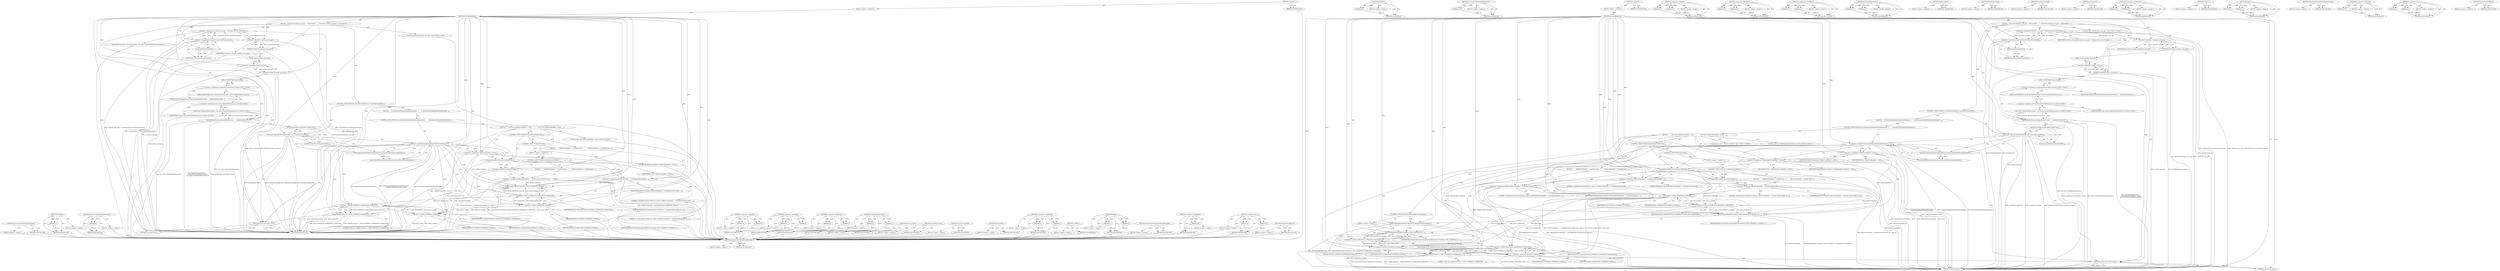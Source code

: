 digraph "IsArchitectureX86_64" {
vulnerable_175 [label=<(METHOD,IsAcceleratedVideoDecodeEnabled)>];
vulnerable_176 [label=<(BLOCK,&lt;empty&gt;,&lt;empty&gt;)>];
vulnerable_177 [label=<(METHOD_RETURN,ANY)>];
vulnerable_136 [label=<(METHOD,DCHECK)>];
vulnerable_137 [label=<(PARAM,p1)>];
vulnerable_138 [label=<(BLOCK,&lt;empty&gt;,&lt;empty&gt;)>];
vulnerable_139 [label=<(METHOD_RETURN,ANY)>];
vulnerable_157 [label=<(METHOD,std.vector&lt;BrokerFilePermission&gt;)>];
vulnerable_158 [label=<(PARAM,p1)>];
vulnerable_159 [label=<(BLOCK,&lt;empty&gt;,&lt;empty&gt;)>];
vulnerable_160 [label=<(METHOD_RETURN,ANY)>];
vulnerable_6 [label=<(METHOD,&lt;global&gt;)<SUB>1</SUB>>];
vulnerable_7 [label=<(BLOCK,&lt;empty&gt;,&lt;empty&gt;)<SUB>1</SUB>>];
vulnerable_8 [label=<(METHOD,PreSandboxHook)<SUB>1</SUB>>];
vulnerable_9 [label=<(BLOCK,{
  const bool chromeos_arm_gpu = IsChromeOS() ...,{
  const bool chromeos_arm_gpu = IsChromeOS() ...)<SUB>1</SUB>>];
vulnerable_10 [label="<(LOCAL,const bool chromeos_arm_gpu: bool)<SUB>2</SUB>>"];
vulnerable_11 [label=<(&lt;operator&gt;.assignment,chromeos_arm_gpu = IsChromeOS() &amp;&amp; IsArchitectu...)<SUB>2</SUB>>];
vulnerable_12 [label=<(IDENTIFIER,chromeos_arm_gpu,chromeos_arm_gpu = IsChromeOS() &amp;&amp; IsArchitectu...)<SUB>2</SUB>>];
vulnerable_13 [label=<(&lt;operator&gt;.logicalAnd,IsChromeOS() &amp;&amp; IsArchitectureArm())<SUB>2</SUB>>];
vulnerable_14 [label=<(IsChromeOS,IsChromeOS())<SUB>2</SUB>>];
vulnerable_15 [label=<(IsArchitectureArm,IsArchitectureArm())<SUB>2</SUB>>];
vulnerable_16 [label=<(DCHECK,DCHECK(!chromeos_arm_gpu))<SUB>3</SUB>>];
vulnerable_17 [label=<(&lt;operator&gt;.logicalNot,!chromeos_arm_gpu)<SUB>3</SUB>>];
vulnerable_18 [label=<(IDENTIFIER,chromeos_arm_gpu,!chromeos_arm_gpu)<SUB>3</SUB>>];
vulnerable_19 [label=<(DCHECK,DCHECK(!broker_process()))<SUB>5</SUB>>];
vulnerable_20 [label=<(&lt;operator&gt;.logicalNot,!broker_process())<SUB>5</SUB>>];
vulnerable_21 [label=<(broker_process,broker_process())<SUB>5</SUB>>];
vulnerable_22 [label=<(InitGpuBrokerProcess,InitGpuBrokerProcess(
      GpuBrokerProcessPol...)<SUB>6</SUB>>];
vulnerable_23 [label="<(&lt;operator&gt;.fieldAccess,GpuBrokerProcessPolicy::Create)<SUB>7</SUB>>"];
vulnerable_24 [label=<(IDENTIFIER,GpuBrokerProcessPolicy,InitGpuBrokerProcess(
      GpuBrokerProcessPol...)<SUB>7</SUB>>];
vulnerable_25 [label=<(FIELD_IDENTIFIER,Create,Create)<SUB>7</SUB>>];
vulnerable_26 [label="<(std.vector&lt;BrokerFilePermission&gt;,std::vector&lt;BrokerFilePermission&gt;())<SUB>8</SUB>>"];
vulnerable_27 [label="<(&lt;operator&gt;.fieldAccess,std::vector&lt;BrokerFilePermission&gt;)<SUB>8</SUB>>"];
vulnerable_28 [label="<(IDENTIFIER,std,std::vector&lt;BrokerFilePermission&gt;())<SUB>8</SUB>>"];
vulnerable_29 [label=<(FIELD_IDENTIFIER,vector&lt;BrokerFilePermission&gt;,vector&lt;BrokerFilePermission&gt;)<SUB>8</SUB>>];
vulnerable_30 [label=<(CONTROL_STRUCTURE,IF,if (IsArchitectureX86_64() || IsArchitectureI386()))<SUB>10</SUB>>];
vulnerable_31 [label=<(&lt;operator&gt;.logicalOr,IsArchitectureX86_64() || IsArchitectureI386())<SUB>10</SUB>>];
vulnerable_32 [label=<(IsArchitectureX86_64,IsArchitectureX86_64())<SUB>10</SUB>>];
vulnerable_33 [label=<(IsArchitectureI386,IsArchitectureI386())<SUB>10</SUB>>];
vulnerable_34 [label=<(BLOCK,{
     if (IsAcceleratedVaapiVideoEncodeEnabled...,{
     if (IsAcceleratedVaapiVideoEncodeEnabled...)<SUB>10</SUB>>];
vulnerable_35 [label=<(CONTROL_STRUCTURE,IF,if (IsAcceleratedVaapiVideoEncodeEnabled() ||
         IsAcceleratedVideoDecodeEnabled()))<SUB>11</SUB>>];
vulnerable_36 [label=<(&lt;operator&gt;.logicalOr,IsAcceleratedVaapiVideoEncodeEnabled() ||
     ...)<SUB>11</SUB>>];
vulnerable_37 [label=<(IsAcceleratedVaapiVideoEncodeEnabled,IsAcceleratedVaapiVideoEncodeEnabled())<SUB>11</SUB>>];
vulnerable_38 [label=<(IsAcceleratedVideoDecodeEnabled,IsAcceleratedVideoDecodeEnabled())<SUB>12</SUB>>];
vulnerable_39 [label=<(BLOCK,{
       const char* I965DrvVideoPath = NULL;
 ...,{
       const char* I965DrvVideoPath = NULL;
 ...)<SUB>12</SUB>>];
vulnerable_40 [label="<(LOCAL,const char* I965DrvVideoPath: char*)<SUB>13</SUB>>"];
vulnerable_41 [label=<(&lt;operator&gt;.assignment,* I965DrvVideoPath = NULL)<SUB>13</SUB>>];
vulnerable_42 [label=<(IDENTIFIER,I965DrvVideoPath,* I965DrvVideoPath = NULL)<SUB>13</SUB>>];
vulnerable_43 [label=<(IDENTIFIER,NULL,* I965DrvVideoPath = NULL)<SUB>13</SUB>>];
vulnerable_44 [label="<(LOCAL,const char* I965HybridDrvVideoPath: char*)<SUB>14</SUB>>"];
vulnerable_45 [label=<(&lt;operator&gt;.assignment,* I965HybridDrvVideoPath = NULL)<SUB>14</SUB>>];
vulnerable_46 [label=<(IDENTIFIER,I965HybridDrvVideoPath,* I965HybridDrvVideoPath = NULL)<SUB>14</SUB>>];
vulnerable_47 [label=<(IDENTIFIER,NULL,* I965HybridDrvVideoPath = NULL)<SUB>14</SUB>>];
vulnerable_48 [label=<(CONTROL_STRUCTURE,IF,if (IsArchitectureX86_64()))<SUB>16</SUB>>];
vulnerable_49 [label=<(IsArchitectureX86_64,IsArchitectureX86_64())<SUB>16</SUB>>];
vulnerable_50 [label=<(BLOCK,{
         I965DrvVideoPath = &quot;/usr/lib64/va/dr...,{
         I965DrvVideoPath = &quot;/usr/lib64/va/dr...)<SUB>16</SUB>>];
vulnerable_51 [label=<(&lt;operator&gt;.assignment,I965DrvVideoPath = &quot;/usr/lib64/va/drivers/i965_...)<SUB>17</SUB>>];
vulnerable_52 [label=<(IDENTIFIER,I965DrvVideoPath,I965DrvVideoPath = &quot;/usr/lib64/va/drivers/i965_...)<SUB>17</SUB>>];
vulnerable_53 [label=<(LITERAL,&quot;/usr/lib64/va/drivers/i965_drv_video.so&quot;,I965DrvVideoPath = &quot;/usr/lib64/va/drivers/i965_...)<SUB>17</SUB>>];
vulnerable_54 [label=<(&lt;operator&gt;.assignment,I965HybridDrvVideoPath = &quot;/usr/lib64/va/drivers...)<SUB>18</SUB>>];
vulnerable_55 [label=<(IDENTIFIER,I965HybridDrvVideoPath,I965HybridDrvVideoPath = &quot;/usr/lib64/va/drivers...)<SUB>18</SUB>>];
vulnerable_56 [label=<(LITERAL,&quot;/usr/lib64/va/drivers/hybrid_drv_video.so&quot;,I965HybridDrvVideoPath = &quot;/usr/lib64/va/drivers...)<SUB>18</SUB>>];
vulnerable_57 [label=<(CONTROL_STRUCTURE,ELSE,else)<SUB>19</SUB>>];
vulnerable_58 [label=<(BLOCK,&lt;empty&gt;,&lt;empty&gt;)<SUB>19</SUB>>];
vulnerable_59 [label=<(CONTROL_STRUCTURE,IF,if (IsArchitectureI386()))<SUB>19</SUB>>];
vulnerable_60 [label=<(IsArchitectureI386,IsArchitectureI386())<SUB>19</SUB>>];
vulnerable_61 [label=<(BLOCK,{
         I965DrvVideoPath = &quot;/usr/lib/va/driv...,{
         I965DrvVideoPath = &quot;/usr/lib/va/driv...)<SUB>19</SUB>>];
vulnerable_62 [label=<(&lt;operator&gt;.assignment,I965DrvVideoPath = &quot;/usr/lib/va/drivers/i965_dr...)<SUB>20</SUB>>];
vulnerable_63 [label=<(IDENTIFIER,I965DrvVideoPath,I965DrvVideoPath = &quot;/usr/lib/va/drivers/i965_dr...)<SUB>20</SUB>>];
vulnerable_64 [label=<(LITERAL,&quot;/usr/lib/va/drivers/i965_drv_video.so&quot;,I965DrvVideoPath = &quot;/usr/lib/va/drivers/i965_dr...)<SUB>20</SUB>>];
vulnerable_65 [label=<(dlopen,dlopen(I965DrvVideoPath, RTLD_NOW|RTLD_GLOBAL|R...)<SUB>23</SUB>>];
vulnerable_66 [label=<(IDENTIFIER,I965DrvVideoPath,dlopen(I965DrvVideoPath, RTLD_NOW|RTLD_GLOBAL|R...)<SUB>23</SUB>>];
vulnerable_67 [label=<(&lt;operator&gt;.or,RTLD_NOW|RTLD_GLOBAL|RTLD_NODELETE)<SUB>23</SUB>>];
vulnerable_68 [label=<(&lt;operator&gt;.or,RTLD_NOW|RTLD_GLOBAL)<SUB>23</SUB>>];
vulnerable_69 [label=<(IDENTIFIER,RTLD_NOW,RTLD_NOW|RTLD_GLOBAL)<SUB>23</SUB>>];
vulnerable_70 [label=<(IDENTIFIER,RTLD_GLOBAL,RTLD_NOW|RTLD_GLOBAL)<SUB>23</SUB>>];
vulnerable_71 [label=<(IDENTIFIER,RTLD_NODELETE,RTLD_NOW|RTLD_GLOBAL|RTLD_NODELETE)<SUB>23</SUB>>];
vulnerable_72 [label=<(CONTROL_STRUCTURE,IF,if (I965HybridDrvVideoPath))<SUB>24</SUB>>];
vulnerable_73 [label=<(IDENTIFIER,I965HybridDrvVideoPath,if (I965HybridDrvVideoPath))<SUB>24</SUB>>];
vulnerable_74 [label=<(BLOCK,&lt;empty&gt;,&lt;empty&gt;)<SUB>25</SUB>>];
vulnerable_75 [label=<(dlopen,dlopen(I965HybridDrvVideoPath, RTLD_NOW|RTLD_GL...)<SUB>25</SUB>>];
vulnerable_76 [label=<(IDENTIFIER,I965HybridDrvVideoPath,dlopen(I965HybridDrvVideoPath, RTLD_NOW|RTLD_GL...)<SUB>25</SUB>>];
vulnerable_77 [label=<(&lt;operator&gt;.or,RTLD_NOW|RTLD_GLOBAL|RTLD_NODELETE)<SUB>25</SUB>>];
vulnerable_78 [label=<(&lt;operator&gt;.or,RTLD_NOW|RTLD_GLOBAL)<SUB>25</SUB>>];
vulnerable_79 [label=<(IDENTIFIER,RTLD_NOW,RTLD_NOW|RTLD_GLOBAL)<SUB>25</SUB>>];
vulnerable_80 [label=<(IDENTIFIER,RTLD_GLOBAL,RTLD_NOW|RTLD_GLOBAL)<SUB>25</SUB>>];
vulnerable_81 [label=<(IDENTIFIER,RTLD_NODELETE,RTLD_NOW|RTLD_GLOBAL|RTLD_NODELETE)<SUB>25</SUB>>];
vulnerable_82 [label=<(dlopen,dlopen(&quot;libva.so.1&quot;, RTLD_NOW|RTLD_GLOBAL|RTLD_...)<SUB>26</SUB>>];
vulnerable_83 [label=<(LITERAL,&quot;libva.so.1&quot;,dlopen(&quot;libva.so.1&quot;, RTLD_NOW|RTLD_GLOBAL|RTLD_...)<SUB>26</SUB>>];
vulnerable_84 [label=<(&lt;operator&gt;.or,RTLD_NOW|RTLD_GLOBAL|RTLD_NODELETE)<SUB>26</SUB>>];
vulnerable_85 [label=<(&lt;operator&gt;.or,RTLD_NOW|RTLD_GLOBAL)<SUB>26</SUB>>];
vulnerable_86 [label=<(IDENTIFIER,RTLD_NOW,RTLD_NOW|RTLD_GLOBAL)<SUB>26</SUB>>];
vulnerable_87 [label=<(IDENTIFIER,RTLD_GLOBAL,RTLD_NOW|RTLD_GLOBAL)<SUB>26</SUB>>];
vulnerable_88 [label=<(IDENTIFIER,RTLD_NODELETE,RTLD_NOW|RTLD_GLOBAL|RTLD_NODELETE)<SUB>26</SUB>>];
vulnerable_89 [label=<(RETURN,return true;,return true;)<SUB>35</SUB>>];
vulnerable_90 [label=<(LITERAL,true,return true;)<SUB>35</SUB>>];
vulnerable_91 [label=<(METHOD_RETURN,bool)<SUB>1</SUB>>];
vulnerable_93 [label=<(METHOD_RETURN,ANY)<SUB>1</SUB>>];
vulnerable_161 [label=<(METHOD,&lt;operator&gt;.logicalOr)>];
vulnerable_162 [label=<(PARAM,p1)>];
vulnerable_163 [label=<(PARAM,p2)>];
vulnerable_164 [label=<(BLOCK,&lt;empty&gt;,&lt;empty&gt;)>];
vulnerable_165 [label=<(METHOD_RETURN,ANY)>];
vulnerable_125 [label=<(METHOD,&lt;operator&gt;.logicalAnd)>];
vulnerable_126 [label=<(PARAM,p1)>];
vulnerable_127 [label=<(PARAM,p2)>];
vulnerable_128 [label=<(BLOCK,&lt;empty&gt;,&lt;empty&gt;)>];
vulnerable_129 [label=<(METHOD_RETURN,ANY)>];
vulnerable_152 [label=<(METHOD,&lt;operator&gt;.fieldAccess)>];
vulnerable_153 [label=<(PARAM,p1)>];
vulnerable_154 [label=<(PARAM,p2)>];
vulnerable_155 [label=<(BLOCK,&lt;empty&gt;,&lt;empty&gt;)>];
vulnerable_156 [label=<(METHOD_RETURN,ANY)>];
vulnerable_147 [label=<(METHOD,InitGpuBrokerProcess)>];
vulnerable_148 [label=<(PARAM,p1)>];
vulnerable_149 [label=<(PARAM,p2)>];
vulnerable_150 [label=<(BLOCK,&lt;empty&gt;,&lt;empty&gt;)>];
vulnerable_151 [label=<(METHOD_RETURN,ANY)>];
vulnerable_144 [label=<(METHOD,broker_process)>];
vulnerable_145 [label=<(BLOCK,&lt;empty&gt;,&lt;empty&gt;)>];
vulnerable_146 [label=<(METHOD_RETURN,ANY)>];
vulnerable_133 [label=<(METHOD,IsArchitectureArm)>];
vulnerable_134 [label=<(BLOCK,&lt;empty&gt;,&lt;empty&gt;)>];
vulnerable_135 [label=<(METHOD_RETURN,ANY)>];
vulnerable_169 [label=<(METHOD,IsArchitectureI386)>];
vulnerable_170 [label=<(BLOCK,&lt;empty&gt;,&lt;empty&gt;)>];
vulnerable_171 [label=<(METHOD_RETURN,ANY)>];
vulnerable_130 [label=<(METHOD,IsChromeOS)>];
vulnerable_131 [label=<(BLOCK,&lt;empty&gt;,&lt;empty&gt;)>];
vulnerable_132 [label=<(METHOD_RETURN,ANY)>];
vulnerable_120 [label=<(METHOD,&lt;operator&gt;.assignment)>];
vulnerable_121 [label=<(PARAM,p1)>];
vulnerable_122 [label=<(PARAM,p2)>];
vulnerable_123 [label=<(BLOCK,&lt;empty&gt;,&lt;empty&gt;)>];
vulnerable_124 [label=<(METHOD_RETURN,ANY)>];
vulnerable_114 [label=<(METHOD,&lt;global&gt;)<SUB>1</SUB>>];
vulnerable_115 [label=<(BLOCK,&lt;empty&gt;,&lt;empty&gt;)>];
vulnerable_116 [label=<(METHOD_RETURN,ANY)>];
vulnerable_178 [label=<(METHOD,dlopen)>];
vulnerable_179 [label=<(PARAM,p1)>];
vulnerable_180 [label=<(PARAM,p2)>];
vulnerable_181 [label=<(BLOCK,&lt;empty&gt;,&lt;empty&gt;)>];
vulnerable_182 [label=<(METHOD_RETURN,ANY)>];
vulnerable_172 [label=<(METHOD,IsAcceleratedVaapiVideoEncodeEnabled)>];
vulnerable_173 [label=<(BLOCK,&lt;empty&gt;,&lt;empty&gt;)>];
vulnerable_174 [label=<(METHOD_RETURN,ANY)>];
vulnerable_140 [label=<(METHOD,&lt;operator&gt;.logicalNot)>];
vulnerable_141 [label=<(PARAM,p1)>];
vulnerable_142 [label=<(BLOCK,&lt;empty&gt;,&lt;empty&gt;)>];
vulnerable_143 [label=<(METHOD_RETURN,ANY)>];
vulnerable_183 [label=<(METHOD,&lt;operator&gt;.or)>];
vulnerable_184 [label=<(PARAM,p1)>];
vulnerable_185 [label=<(PARAM,p2)>];
vulnerable_186 [label=<(BLOCK,&lt;empty&gt;,&lt;empty&gt;)>];
vulnerable_187 [label=<(METHOD_RETURN,ANY)>];
vulnerable_166 [label=<(METHOD,IsArchitectureX86_64)>];
vulnerable_167 [label=<(BLOCK,&lt;empty&gt;,&lt;empty&gt;)>];
vulnerable_168 [label=<(METHOD_RETURN,ANY)>];
fixed_156 [label=<(METHOD,IsAcceleratedVideoDecodeEnabled)>];
fixed_157 [label=<(BLOCK,&lt;empty&gt;,&lt;empty&gt;)>];
fixed_158 [label=<(METHOD_RETURN,ANY)>];
fixed_117 [label=<(METHOD,DCHECK)>];
fixed_118 [label=<(PARAM,p1)>];
fixed_119 [label=<(BLOCK,&lt;empty&gt;,&lt;empty&gt;)>];
fixed_120 [label=<(METHOD_RETURN,ANY)>];
fixed_138 [label=<(METHOD,std.vector&lt;BrokerFilePermission&gt;)>];
fixed_139 [label=<(PARAM,p1)>];
fixed_140 [label=<(BLOCK,&lt;empty&gt;,&lt;empty&gt;)>];
fixed_141 [label=<(METHOD_RETURN,ANY)>];
fixed_6 [label=<(METHOD,&lt;global&gt;)<SUB>1</SUB>>];
fixed_7 [label=<(BLOCK,&lt;empty&gt;,&lt;empty&gt;)<SUB>1</SUB>>];
fixed_8 [label=<(METHOD,PreSandboxHook)<SUB>1</SUB>>];
fixed_9 [label=<(BLOCK,{
  const bool chromeos_arm_gpu = IsChromeOS() ...,{
  const bool chromeos_arm_gpu = IsChromeOS() ...)<SUB>1</SUB>>];
fixed_10 [label="<(LOCAL,const bool chromeos_arm_gpu: bool)<SUB>2</SUB>>"];
fixed_11 [label=<(&lt;operator&gt;.assignment,chromeos_arm_gpu = IsChromeOS() &amp;&amp; IsArchitectu...)<SUB>2</SUB>>];
fixed_12 [label=<(IDENTIFIER,chromeos_arm_gpu,chromeos_arm_gpu = IsChromeOS() &amp;&amp; IsArchitectu...)<SUB>2</SUB>>];
fixed_13 [label=<(&lt;operator&gt;.logicalAnd,IsChromeOS() &amp;&amp; IsArchitectureArm())<SUB>2</SUB>>];
fixed_14 [label=<(IsChromeOS,IsChromeOS())<SUB>2</SUB>>];
fixed_15 [label=<(IsArchitectureArm,IsArchitectureArm())<SUB>2</SUB>>];
fixed_16 [label=<(DCHECK,DCHECK(!chromeos_arm_gpu))<SUB>3</SUB>>];
fixed_17 [label=<(&lt;operator&gt;.logicalNot,!chromeos_arm_gpu)<SUB>3</SUB>>];
fixed_18 [label=<(IDENTIFIER,chromeos_arm_gpu,!chromeos_arm_gpu)<SUB>3</SUB>>];
fixed_19 [label=<(DCHECK,DCHECK(!broker_process()))<SUB>5</SUB>>];
fixed_20 [label=<(&lt;operator&gt;.logicalNot,!broker_process())<SUB>5</SUB>>];
fixed_21 [label=<(broker_process,broker_process())<SUB>5</SUB>>];
fixed_22 [label=<(InitGpuBrokerProcess,InitGpuBrokerProcess(
      GpuBrokerProcessPol...)<SUB>6</SUB>>];
fixed_23 [label="<(&lt;operator&gt;.fieldAccess,GpuBrokerProcessPolicy::Create)<SUB>7</SUB>>"];
fixed_24 [label=<(IDENTIFIER,GpuBrokerProcessPolicy,InitGpuBrokerProcess(
      GpuBrokerProcessPol...)<SUB>7</SUB>>];
fixed_25 [label=<(FIELD_IDENTIFIER,Create,Create)<SUB>7</SUB>>];
fixed_26 [label="<(std.vector&lt;BrokerFilePermission&gt;,std::vector&lt;BrokerFilePermission&gt;())<SUB>8</SUB>>"];
fixed_27 [label="<(&lt;operator&gt;.fieldAccess,std::vector&lt;BrokerFilePermission&gt;)<SUB>8</SUB>>"];
fixed_28 [label="<(IDENTIFIER,std,std::vector&lt;BrokerFilePermission&gt;())<SUB>8</SUB>>"];
fixed_29 [label=<(FIELD_IDENTIFIER,vector&lt;BrokerFilePermission&gt;,vector&lt;BrokerFilePermission&gt;)<SUB>8</SUB>>];
fixed_30 [label=<(CONTROL_STRUCTURE,IF,if (IsArchitectureX86_64() || IsArchitectureI386()))<SUB>10</SUB>>];
fixed_31 [label=<(&lt;operator&gt;.logicalOr,IsArchitectureX86_64() || IsArchitectureI386())<SUB>10</SUB>>];
fixed_32 [label=<(IsArchitectureX86_64,IsArchitectureX86_64())<SUB>10</SUB>>];
fixed_33 [label=<(IsArchitectureI386,IsArchitectureI386())<SUB>10</SUB>>];
fixed_34 [label=<(BLOCK,{
     if (IsAcceleratedVaapiVideoEncodeEnabled...,{
     if (IsAcceleratedVaapiVideoEncodeEnabled...)<SUB>10</SUB>>];
fixed_35 [label=<(CONTROL_STRUCTURE,IF,if (IsAcceleratedVaapiVideoEncodeEnabled() ||
         IsAcceleratedVideoDecodeEnabled()))<SUB>11</SUB>>];
fixed_36 [label=<(&lt;operator&gt;.logicalOr,IsAcceleratedVaapiVideoEncodeEnabled() ||
     ...)<SUB>11</SUB>>];
fixed_37 [label=<(IsAcceleratedVaapiVideoEncodeEnabled,IsAcceleratedVaapiVideoEncodeEnabled())<SUB>11</SUB>>];
fixed_38 [label=<(IsAcceleratedVideoDecodeEnabled,IsAcceleratedVideoDecodeEnabled())<SUB>12</SUB>>];
fixed_39 [label=<(BLOCK,{
       const char* I965DrvVideoPath = NULL;
 ...,{
       const char* I965DrvVideoPath = NULL;
 ...)<SUB>12</SUB>>];
fixed_40 [label="<(LOCAL,const char* I965DrvVideoPath: char*)<SUB>13</SUB>>"];
fixed_41 [label=<(&lt;operator&gt;.assignment,* I965DrvVideoPath = NULL)<SUB>13</SUB>>];
fixed_42 [label=<(IDENTIFIER,I965DrvVideoPath,* I965DrvVideoPath = NULL)<SUB>13</SUB>>];
fixed_43 [label=<(IDENTIFIER,NULL,* I965DrvVideoPath = NULL)<SUB>13</SUB>>];
fixed_44 [label=<(CONTROL_STRUCTURE,IF,if (IsArchitectureX86_64()))<SUB>15</SUB>>];
fixed_45 [label=<(IsArchitectureX86_64,IsArchitectureX86_64())<SUB>15</SUB>>];
fixed_46 [label=<(BLOCK,{
         I965DrvVideoPath = &quot;/usr/lib64/va/dr...,{
         I965DrvVideoPath = &quot;/usr/lib64/va/dr...)<SUB>15</SUB>>];
fixed_47 [label=<(&lt;operator&gt;.assignment,I965DrvVideoPath = &quot;/usr/lib64/va/drivers/i965_...)<SUB>16</SUB>>];
fixed_48 [label=<(IDENTIFIER,I965DrvVideoPath,I965DrvVideoPath = &quot;/usr/lib64/va/drivers/i965_...)<SUB>16</SUB>>];
fixed_49 [label=<(LITERAL,&quot;/usr/lib64/va/drivers/i965_drv_video.so&quot;,I965DrvVideoPath = &quot;/usr/lib64/va/drivers/i965_...)<SUB>16</SUB>>];
fixed_50 [label=<(CONTROL_STRUCTURE,ELSE,else)<SUB>17</SUB>>];
fixed_51 [label=<(BLOCK,&lt;empty&gt;,&lt;empty&gt;)<SUB>17</SUB>>];
fixed_52 [label=<(CONTROL_STRUCTURE,IF,if (IsArchitectureI386()))<SUB>17</SUB>>];
fixed_53 [label=<(IsArchitectureI386,IsArchitectureI386())<SUB>17</SUB>>];
fixed_54 [label=<(BLOCK,{
         I965DrvVideoPath = &quot;/usr/lib/va/driv...,{
         I965DrvVideoPath = &quot;/usr/lib/va/driv...)<SUB>17</SUB>>];
fixed_55 [label=<(&lt;operator&gt;.assignment,I965DrvVideoPath = &quot;/usr/lib/va/drivers/i965_dr...)<SUB>18</SUB>>];
fixed_56 [label=<(IDENTIFIER,I965DrvVideoPath,I965DrvVideoPath = &quot;/usr/lib/va/drivers/i965_dr...)<SUB>18</SUB>>];
fixed_57 [label=<(LITERAL,&quot;/usr/lib/va/drivers/i965_drv_video.so&quot;,I965DrvVideoPath = &quot;/usr/lib/va/drivers/i965_dr...)<SUB>18</SUB>>];
fixed_58 [label=<(dlopen,dlopen(I965DrvVideoPath, RTLD_NOW|RTLD_GLOBAL|R...)<SUB>21</SUB>>];
fixed_59 [label=<(IDENTIFIER,I965DrvVideoPath,dlopen(I965DrvVideoPath, RTLD_NOW|RTLD_GLOBAL|R...)<SUB>21</SUB>>];
fixed_60 [label=<(&lt;operator&gt;.or,RTLD_NOW|RTLD_GLOBAL|RTLD_NODELETE)<SUB>21</SUB>>];
fixed_61 [label=<(&lt;operator&gt;.or,RTLD_NOW|RTLD_GLOBAL)<SUB>21</SUB>>];
fixed_62 [label=<(IDENTIFIER,RTLD_NOW,RTLD_NOW|RTLD_GLOBAL)<SUB>21</SUB>>];
fixed_63 [label=<(IDENTIFIER,RTLD_GLOBAL,RTLD_NOW|RTLD_GLOBAL)<SUB>21</SUB>>];
fixed_64 [label=<(IDENTIFIER,RTLD_NODELETE,RTLD_NOW|RTLD_GLOBAL|RTLD_NODELETE)<SUB>21</SUB>>];
fixed_65 [label=<(dlopen,dlopen(&quot;libva.so.1&quot;, RTLD_NOW|RTLD_GLOBAL|RTLD_...)<SUB>22</SUB>>];
fixed_66 [label=<(LITERAL,&quot;libva.so.1&quot;,dlopen(&quot;libva.so.1&quot;, RTLD_NOW|RTLD_GLOBAL|RTLD_...)<SUB>22</SUB>>];
fixed_67 [label=<(&lt;operator&gt;.or,RTLD_NOW|RTLD_GLOBAL|RTLD_NODELETE)<SUB>22</SUB>>];
fixed_68 [label=<(&lt;operator&gt;.or,RTLD_NOW|RTLD_GLOBAL)<SUB>22</SUB>>];
fixed_69 [label=<(IDENTIFIER,RTLD_NOW,RTLD_NOW|RTLD_GLOBAL)<SUB>22</SUB>>];
fixed_70 [label=<(IDENTIFIER,RTLD_GLOBAL,RTLD_NOW|RTLD_GLOBAL)<SUB>22</SUB>>];
fixed_71 [label=<(IDENTIFIER,RTLD_NODELETE,RTLD_NOW|RTLD_GLOBAL|RTLD_NODELETE)<SUB>22</SUB>>];
fixed_72 [label=<(RETURN,return true;,return true;)<SUB>31</SUB>>];
fixed_73 [label=<(LITERAL,true,return true;)<SUB>31</SUB>>];
fixed_74 [label=<(METHOD_RETURN,bool)<SUB>1</SUB>>];
fixed_76 [label=<(METHOD_RETURN,ANY)<SUB>1</SUB>>];
fixed_142 [label=<(METHOD,&lt;operator&gt;.logicalOr)>];
fixed_143 [label=<(PARAM,p1)>];
fixed_144 [label=<(PARAM,p2)>];
fixed_145 [label=<(BLOCK,&lt;empty&gt;,&lt;empty&gt;)>];
fixed_146 [label=<(METHOD_RETURN,ANY)>];
fixed_106 [label=<(METHOD,&lt;operator&gt;.logicalAnd)>];
fixed_107 [label=<(PARAM,p1)>];
fixed_108 [label=<(PARAM,p2)>];
fixed_109 [label=<(BLOCK,&lt;empty&gt;,&lt;empty&gt;)>];
fixed_110 [label=<(METHOD_RETURN,ANY)>];
fixed_133 [label=<(METHOD,&lt;operator&gt;.fieldAccess)>];
fixed_134 [label=<(PARAM,p1)>];
fixed_135 [label=<(PARAM,p2)>];
fixed_136 [label=<(BLOCK,&lt;empty&gt;,&lt;empty&gt;)>];
fixed_137 [label=<(METHOD_RETURN,ANY)>];
fixed_128 [label=<(METHOD,InitGpuBrokerProcess)>];
fixed_129 [label=<(PARAM,p1)>];
fixed_130 [label=<(PARAM,p2)>];
fixed_131 [label=<(BLOCK,&lt;empty&gt;,&lt;empty&gt;)>];
fixed_132 [label=<(METHOD_RETURN,ANY)>];
fixed_125 [label=<(METHOD,broker_process)>];
fixed_126 [label=<(BLOCK,&lt;empty&gt;,&lt;empty&gt;)>];
fixed_127 [label=<(METHOD_RETURN,ANY)>];
fixed_114 [label=<(METHOD,IsArchitectureArm)>];
fixed_115 [label=<(BLOCK,&lt;empty&gt;,&lt;empty&gt;)>];
fixed_116 [label=<(METHOD_RETURN,ANY)>];
fixed_150 [label=<(METHOD,IsArchitectureI386)>];
fixed_151 [label=<(BLOCK,&lt;empty&gt;,&lt;empty&gt;)>];
fixed_152 [label=<(METHOD_RETURN,ANY)>];
fixed_111 [label=<(METHOD,IsChromeOS)>];
fixed_112 [label=<(BLOCK,&lt;empty&gt;,&lt;empty&gt;)>];
fixed_113 [label=<(METHOD_RETURN,ANY)>];
fixed_101 [label=<(METHOD,&lt;operator&gt;.assignment)>];
fixed_102 [label=<(PARAM,p1)>];
fixed_103 [label=<(PARAM,p2)>];
fixed_104 [label=<(BLOCK,&lt;empty&gt;,&lt;empty&gt;)>];
fixed_105 [label=<(METHOD_RETURN,ANY)>];
fixed_95 [label=<(METHOD,&lt;global&gt;)<SUB>1</SUB>>];
fixed_96 [label=<(BLOCK,&lt;empty&gt;,&lt;empty&gt;)>];
fixed_97 [label=<(METHOD_RETURN,ANY)>];
fixed_159 [label=<(METHOD,dlopen)>];
fixed_160 [label=<(PARAM,p1)>];
fixed_161 [label=<(PARAM,p2)>];
fixed_162 [label=<(BLOCK,&lt;empty&gt;,&lt;empty&gt;)>];
fixed_163 [label=<(METHOD_RETURN,ANY)>];
fixed_153 [label=<(METHOD,IsAcceleratedVaapiVideoEncodeEnabled)>];
fixed_154 [label=<(BLOCK,&lt;empty&gt;,&lt;empty&gt;)>];
fixed_155 [label=<(METHOD_RETURN,ANY)>];
fixed_121 [label=<(METHOD,&lt;operator&gt;.logicalNot)>];
fixed_122 [label=<(PARAM,p1)>];
fixed_123 [label=<(BLOCK,&lt;empty&gt;,&lt;empty&gt;)>];
fixed_124 [label=<(METHOD_RETURN,ANY)>];
fixed_164 [label=<(METHOD,&lt;operator&gt;.or)>];
fixed_165 [label=<(PARAM,p1)>];
fixed_166 [label=<(PARAM,p2)>];
fixed_167 [label=<(BLOCK,&lt;empty&gt;,&lt;empty&gt;)>];
fixed_168 [label=<(METHOD_RETURN,ANY)>];
fixed_147 [label=<(METHOD,IsArchitectureX86_64)>];
fixed_148 [label=<(BLOCK,&lt;empty&gt;,&lt;empty&gt;)>];
fixed_149 [label=<(METHOD_RETURN,ANY)>];
vulnerable_175 -> vulnerable_176  [key=0, label="AST: "];
vulnerable_175 -> vulnerable_177  [key=0, label="AST: "];
vulnerable_175 -> vulnerable_177  [key=1, label="CFG: "];
vulnerable_136 -> vulnerable_137  [key=0, label="AST: "];
vulnerable_136 -> vulnerable_137  [key=1, label="DDG: "];
vulnerable_136 -> vulnerable_138  [key=0, label="AST: "];
vulnerable_136 -> vulnerable_139  [key=0, label="AST: "];
vulnerable_136 -> vulnerable_139  [key=1, label="CFG: "];
vulnerable_137 -> vulnerable_139  [key=0, label="DDG: p1"];
vulnerable_157 -> vulnerable_158  [key=0, label="AST: "];
vulnerable_157 -> vulnerable_158  [key=1, label="DDG: "];
vulnerable_157 -> vulnerable_159  [key=0, label="AST: "];
vulnerable_157 -> vulnerable_160  [key=0, label="AST: "];
vulnerable_157 -> vulnerable_160  [key=1, label="CFG: "];
vulnerable_158 -> vulnerable_160  [key=0, label="DDG: p1"];
vulnerable_6 -> vulnerable_7  [key=0, label="AST: "];
vulnerable_6 -> vulnerable_93  [key=0, label="AST: "];
vulnerable_6 -> vulnerable_93  [key=1, label="CFG: "];
vulnerable_7 -> vulnerable_8  [key=0, label="AST: "];
vulnerable_8 -> vulnerable_9  [key=0, label="AST: "];
vulnerable_8 -> vulnerable_91  [key=0, label="AST: "];
vulnerable_8 -> vulnerable_14  [key=0, label="CFG: "];
vulnerable_8 -> vulnerable_89  [key=0, label="DDG: "];
vulnerable_8 -> vulnerable_90  [key=0, label="DDG: "];
vulnerable_8 -> vulnerable_13  [key=0, label="DDG: "];
vulnerable_8 -> vulnerable_17  [key=0, label="DDG: "];
vulnerable_8 -> vulnerable_20  [key=0, label="DDG: "];
vulnerable_8 -> vulnerable_31  [key=0, label="DDG: "];
vulnerable_8 -> vulnerable_36  [key=0, label="DDG: "];
vulnerable_8 -> vulnerable_41  [key=0, label="DDG: "];
vulnerable_8 -> vulnerable_45  [key=0, label="DDG: "];
vulnerable_8 -> vulnerable_49  [key=0, label="DDG: "];
vulnerable_8 -> vulnerable_65  [key=0, label="DDG: "];
vulnerable_8 -> vulnerable_73  [key=0, label="DDG: "];
vulnerable_8 -> vulnerable_82  [key=0, label="DDG: "];
vulnerable_8 -> vulnerable_51  [key=0, label="DDG: "];
vulnerable_8 -> vulnerable_54  [key=0, label="DDG: "];
vulnerable_8 -> vulnerable_67  [key=0, label="DDG: "];
vulnerable_8 -> vulnerable_84  [key=0, label="DDG: "];
vulnerable_8 -> vulnerable_68  [key=0, label="DDG: "];
vulnerable_8 -> vulnerable_75  [key=0, label="DDG: "];
vulnerable_8 -> vulnerable_85  [key=0, label="DDG: "];
vulnerable_8 -> vulnerable_60  [key=0, label="DDG: "];
vulnerable_8 -> vulnerable_77  [key=0, label="DDG: "];
vulnerable_8 -> vulnerable_62  [key=0, label="DDG: "];
vulnerable_8 -> vulnerable_78  [key=0, label="DDG: "];
vulnerable_9 -> vulnerable_10  [key=0, label="AST: "];
vulnerable_9 -> vulnerable_11  [key=0, label="AST: "];
vulnerable_9 -> vulnerable_16  [key=0, label="AST: "];
vulnerable_9 -> vulnerable_19  [key=0, label="AST: "];
vulnerable_9 -> vulnerable_22  [key=0, label="AST: "];
vulnerable_9 -> vulnerable_30  [key=0, label="AST: "];
vulnerable_9 -> vulnerable_89  [key=0, label="AST: "];
vulnerable_11 -> vulnerable_12  [key=0, label="AST: "];
vulnerable_11 -> vulnerable_13  [key=0, label="AST: "];
vulnerable_11 -> vulnerable_17  [key=0, label="CFG: "];
vulnerable_11 -> vulnerable_17  [key=1, label="DDG: chromeos_arm_gpu"];
vulnerable_11 -> vulnerable_91  [key=0, label="DDG: IsChromeOS() &amp;&amp; IsArchitectureArm()"];
vulnerable_11 -> vulnerable_91  [key=1, label="DDG: chromeos_arm_gpu = IsChromeOS() &amp;&amp; IsArchitectureArm()"];
vulnerable_13 -> vulnerable_14  [key=0, label="AST: "];
vulnerable_13 -> vulnerable_15  [key=0, label="AST: "];
vulnerable_13 -> vulnerable_11  [key=0, label="CFG: "];
vulnerable_13 -> vulnerable_11  [key=1, label="DDG: IsChromeOS()"];
vulnerable_13 -> vulnerable_11  [key=2, label="DDG: IsArchitectureArm()"];
vulnerable_13 -> vulnerable_91  [key=0, label="DDG: IsChromeOS()"];
vulnerable_13 -> vulnerable_91  [key=1, label="DDG: IsArchitectureArm()"];
vulnerable_14 -> vulnerable_15  [key=0, label="CFG: "];
vulnerable_14 -> vulnerable_15  [key=1, label="CDG: "];
vulnerable_14 -> vulnerable_13  [key=0, label="CFG: "];
vulnerable_15 -> vulnerable_13  [key=0, label="CFG: "];
vulnerable_16 -> vulnerable_17  [key=0, label="AST: "];
vulnerable_16 -> vulnerable_21  [key=0, label="CFG: "];
vulnerable_16 -> vulnerable_91  [key=0, label="DDG: !chromeos_arm_gpu"];
vulnerable_16 -> vulnerable_91  [key=1, label="DDG: DCHECK(!chromeos_arm_gpu)"];
vulnerable_17 -> vulnerable_18  [key=0, label="AST: "];
vulnerable_17 -> vulnerable_16  [key=0, label="CFG: "];
vulnerable_17 -> vulnerable_16  [key=1, label="DDG: chromeos_arm_gpu"];
vulnerable_17 -> vulnerable_91  [key=0, label="DDG: chromeos_arm_gpu"];
vulnerable_19 -> vulnerable_20  [key=0, label="AST: "];
vulnerable_19 -> vulnerable_25  [key=0, label="CFG: "];
vulnerable_19 -> vulnerable_91  [key=0, label="DDG: !broker_process()"];
vulnerable_19 -> vulnerable_91  [key=1, label="DDG: DCHECK(!broker_process())"];
vulnerable_20 -> vulnerable_21  [key=0, label="AST: "];
vulnerable_20 -> vulnerable_19  [key=0, label="CFG: "];
vulnerable_20 -> vulnerable_19  [key=1, label="DDG: broker_process()"];
vulnerable_20 -> vulnerable_91  [key=0, label="DDG: broker_process()"];
vulnerable_21 -> vulnerable_20  [key=0, label="CFG: "];
vulnerable_22 -> vulnerable_23  [key=0, label="AST: "];
vulnerable_22 -> vulnerable_26  [key=0, label="AST: "];
vulnerable_22 -> vulnerable_32  [key=0, label="CFG: "];
vulnerable_22 -> vulnerable_91  [key=0, label="DDG: GpuBrokerProcessPolicy::Create"];
vulnerable_22 -> vulnerable_91  [key=1, label="DDG: std::vector&lt;BrokerFilePermission&gt;()"];
vulnerable_22 -> vulnerable_91  [key=2, label="DDG: InitGpuBrokerProcess(
      GpuBrokerProcessPolicy::Create,
      std::vector&lt;BrokerFilePermission&gt;())"];
vulnerable_23 -> vulnerable_24  [key=0, label="AST: "];
vulnerable_23 -> vulnerable_25  [key=0, label="AST: "];
vulnerable_23 -> vulnerable_29  [key=0, label="CFG: "];
vulnerable_25 -> vulnerable_23  [key=0, label="CFG: "];
vulnerable_26 -> vulnerable_27  [key=0, label="AST: "];
vulnerable_26 -> vulnerable_22  [key=0, label="CFG: "];
vulnerable_26 -> vulnerable_22  [key=1, label="DDG: std::vector&lt;BrokerFilePermission&gt;"];
vulnerable_26 -> vulnerable_91  [key=0, label="DDG: std::vector&lt;BrokerFilePermission&gt;"];
vulnerable_27 -> vulnerable_28  [key=0, label="AST: "];
vulnerable_27 -> vulnerable_29  [key=0, label="AST: "];
vulnerable_27 -> vulnerable_26  [key=0, label="CFG: "];
vulnerable_29 -> vulnerable_27  [key=0, label="CFG: "];
vulnerable_30 -> vulnerable_31  [key=0, label="AST: "];
vulnerable_30 -> vulnerable_34  [key=0, label="AST: "];
vulnerable_31 -> vulnerable_32  [key=0, label="AST: "];
vulnerable_31 -> vulnerable_33  [key=0, label="AST: "];
vulnerable_31 -> vulnerable_37  [key=0, label="CFG: "];
vulnerable_31 -> vulnerable_37  [key=1, label="CDG: "];
vulnerable_31 -> vulnerable_89  [key=0, label="CFG: "];
vulnerable_31 -> vulnerable_91  [key=0, label="DDG: IsArchitectureX86_64()"];
vulnerable_31 -> vulnerable_91  [key=1, label="DDG: IsArchitectureI386()"];
vulnerable_31 -> vulnerable_91  [key=2, label="DDG: IsArchitectureX86_64() || IsArchitectureI386()"];
vulnerable_31 -> vulnerable_36  [key=0, label="CDG: "];
vulnerable_32 -> vulnerable_33  [key=0, label="CFG: "];
vulnerable_32 -> vulnerable_33  [key=1, label="CDG: "];
vulnerable_32 -> vulnerable_31  [key=0, label="CFG: "];
vulnerable_33 -> vulnerable_31  [key=0, label="CFG: "];
vulnerable_34 -> vulnerable_35  [key=0, label="AST: "];
vulnerable_35 -> vulnerable_36  [key=0, label="AST: "];
vulnerable_35 -> vulnerable_39  [key=0, label="AST: "];
vulnerable_36 -> vulnerable_37  [key=0, label="AST: "];
vulnerable_36 -> vulnerable_38  [key=0, label="AST: "];
vulnerable_36 -> vulnerable_41  [key=0, label="CFG: "];
vulnerable_36 -> vulnerable_41  [key=1, label="CDG: "];
vulnerable_36 -> vulnerable_89  [key=0, label="CFG: "];
vulnerable_36 -> vulnerable_91  [key=0, label="DDG: IsAcceleratedVaapiVideoEncodeEnabled()"];
vulnerable_36 -> vulnerable_91  [key=1, label="DDG: IsAcceleratedVideoDecodeEnabled()"];
vulnerable_36 -> vulnerable_91  [key=2, label="DDG: IsAcceleratedVaapiVideoEncodeEnabled() ||
         IsAcceleratedVideoDecodeEnabled()"];
vulnerable_36 -> vulnerable_68  [key=0, label="CDG: "];
vulnerable_36 -> vulnerable_49  [key=0, label="CDG: "];
vulnerable_36 -> vulnerable_73  [key=0, label="CDG: "];
vulnerable_36 -> vulnerable_84  [key=0, label="CDG: "];
vulnerable_36 -> vulnerable_85  [key=0, label="CDG: "];
vulnerable_36 -> vulnerable_67  [key=0, label="CDG: "];
vulnerable_36 -> vulnerable_45  [key=0, label="CDG: "];
vulnerable_36 -> vulnerable_65  [key=0, label="CDG: "];
vulnerable_36 -> vulnerable_82  [key=0, label="CDG: "];
vulnerable_37 -> vulnerable_38  [key=0, label="CFG: "];
vulnerable_37 -> vulnerable_38  [key=1, label="CDG: "];
vulnerable_37 -> vulnerable_36  [key=0, label="CFG: "];
vulnerable_38 -> vulnerable_36  [key=0, label="CFG: "];
vulnerable_39 -> vulnerable_40  [key=0, label="AST: "];
vulnerable_39 -> vulnerable_41  [key=0, label="AST: "];
vulnerable_39 -> vulnerable_44  [key=0, label="AST: "];
vulnerable_39 -> vulnerable_45  [key=0, label="AST: "];
vulnerable_39 -> vulnerable_48  [key=0, label="AST: "];
vulnerable_39 -> vulnerable_65  [key=0, label="AST: "];
vulnerable_39 -> vulnerable_72  [key=0, label="AST: "];
vulnerable_39 -> vulnerable_82  [key=0, label="AST: "];
vulnerable_41 -> vulnerable_42  [key=0, label="AST: "];
vulnerable_41 -> vulnerable_43  [key=0, label="AST: "];
vulnerable_41 -> vulnerable_45  [key=0, label="CFG: "];
vulnerable_41 -> vulnerable_91  [key=0, label="DDG: * I965DrvVideoPath = NULL"];
vulnerable_41 -> vulnerable_65  [key=0, label="DDG: I965DrvVideoPath"];
vulnerable_45 -> vulnerable_46  [key=0, label="AST: "];
vulnerable_45 -> vulnerable_47  [key=0, label="AST: "];
vulnerable_45 -> vulnerable_49  [key=0, label="CFG: "];
vulnerable_45 -> vulnerable_91  [key=0, label="DDG: I965HybridDrvVideoPath"];
vulnerable_45 -> vulnerable_91  [key=1, label="DDG: NULL"];
vulnerable_45 -> vulnerable_91  [key=2, label="DDG: * I965HybridDrvVideoPath = NULL"];
vulnerable_45 -> vulnerable_75  [key=0, label="DDG: I965HybridDrvVideoPath"];
vulnerable_48 -> vulnerable_49  [key=0, label="AST: "];
vulnerable_48 -> vulnerable_50  [key=0, label="AST: "];
vulnerable_48 -> vulnerable_57  [key=0, label="AST: "];
vulnerable_49 -> vulnerable_60  [key=0, label="CFG: "];
vulnerable_49 -> vulnerable_60  [key=1, label="CDG: "];
vulnerable_49 -> vulnerable_51  [key=0, label="CFG: "];
vulnerable_49 -> vulnerable_51  [key=1, label="CDG: "];
vulnerable_49 -> vulnerable_91  [key=0, label="DDG: IsArchitectureX86_64()"];
vulnerable_49 -> vulnerable_54  [key=0, label="CDG: "];
vulnerable_50 -> vulnerable_51  [key=0, label="AST: "];
vulnerable_50 -> vulnerable_54  [key=0, label="AST: "];
vulnerable_51 -> vulnerable_52  [key=0, label="AST: "];
vulnerable_51 -> vulnerable_53  [key=0, label="AST: "];
vulnerable_51 -> vulnerable_54  [key=0, label="CFG: "];
vulnerable_51 -> vulnerable_91  [key=0, label="DDG: I965DrvVideoPath = &quot;/usr/lib64/va/drivers/i965_drv_video.so&quot;"];
vulnerable_51 -> vulnerable_65  [key=0, label="DDG: I965DrvVideoPath"];
vulnerable_54 -> vulnerable_55  [key=0, label="AST: "];
vulnerable_54 -> vulnerable_56  [key=0, label="AST: "];
vulnerable_54 -> vulnerable_68  [key=0, label="CFG: "];
vulnerable_54 -> vulnerable_91  [key=0, label="DDG: I965HybridDrvVideoPath"];
vulnerable_54 -> vulnerable_91  [key=1, label="DDG: I965HybridDrvVideoPath = &quot;/usr/lib64/va/drivers/hybrid_drv_video.so&quot;"];
vulnerable_54 -> vulnerable_75  [key=0, label="DDG: I965HybridDrvVideoPath"];
vulnerable_57 -> vulnerable_58  [key=0, label="AST: "];
vulnerable_58 -> vulnerable_59  [key=0, label="AST: "];
vulnerable_59 -> vulnerable_60  [key=0, label="AST: "];
vulnerable_59 -> vulnerable_61  [key=0, label="AST: "];
vulnerable_60 -> vulnerable_62  [key=0, label="CFG: "];
vulnerable_60 -> vulnerable_62  [key=1, label="CDG: "];
vulnerable_60 -> vulnerable_68  [key=0, label="CFG: "];
vulnerable_60 -> vulnerable_91  [key=0, label="DDG: IsArchitectureI386()"];
vulnerable_61 -> vulnerable_62  [key=0, label="AST: "];
vulnerable_62 -> vulnerable_63  [key=0, label="AST: "];
vulnerable_62 -> vulnerable_64  [key=0, label="AST: "];
vulnerable_62 -> vulnerable_68  [key=0, label="CFG: "];
vulnerable_62 -> vulnerable_91  [key=0, label="DDG: I965DrvVideoPath = &quot;/usr/lib/va/drivers/i965_drv_video.so&quot;"];
vulnerable_62 -> vulnerable_65  [key=0, label="DDG: I965DrvVideoPath"];
vulnerable_65 -> vulnerable_66  [key=0, label="AST: "];
vulnerable_65 -> vulnerable_67  [key=0, label="AST: "];
vulnerable_65 -> vulnerable_73  [key=0, label="CFG: "];
vulnerable_65 -> vulnerable_91  [key=0, label="DDG: I965DrvVideoPath"];
vulnerable_65 -> vulnerable_91  [key=1, label="DDG: dlopen(I965DrvVideoPath, RTLD_NOW|RTLD_GLOBAL|RTLD_NODELETE)"];
vulnerable_67 -> vulnerable_68  [key=0, label="AST: "];
vulnerable_67 -> vulnerable_71  [key=0, label="AST: "];
vulnerable_67 -> vulnerable_65  [key=0, label="CFG: "];
vulnerable_67 -> vulnerable_65  [key=1, label="DDG: RTLD_NOW|RTLD_GLOBAL"];
vulnerable_67 -> vulnerable_65  [key=2, label="DDG: RTLD_NODELETE"];
vulnerable_67 -> vulnerable_84  [key=0, label="DDG: RTLD_NODELETE"];
vulnerable_67 -> vulnerable_77  [key=0, label="DDG: RTLD_NODELETE"];
vulnerable_68 -> vulnerable_69  [key=0, label="AST: "];
vulnerable_68 -> vulnerable_70  [key=0, label="AST: "];
vulnerable_68 -> vulnerable_67  [key=0, label="CFG: "];
vulnerable_68 -> vulnerable_67  [key=1, label="DDG: RTLD_NOW"];
vulnerable_68 -> vulnerable_67  [key=2, label="DDG: RTLD_GLOBAL"];
vulnerable_68 -> vulnerable_85  [key=0, label="DDG: RTLD_NOW"];
vulnerable_68 -> vulnerable_85  [key=1, label="DDG: RTLD_GLOBAL"];
vulnerable_68 -> vulnerable_78  [key=0, label="DDG: RTLD_NOW"];
vulnerable_68 -> vulnerable_78  [key=1, label="DDG: RTLD_GLOBAL"];
vulnerable_72 -> vulnerable_73  [key=0, label="AST: "];
vulnerable_72 -> vulnerable_74  [key=0, label="AST: "];
vulnerable_73 -> vulnerable_78  [key=0, label="CFG: "];
vulnerable_73 -> vulnerable_78  [key=1, label="CDG: "];
vulnerable_73 -> vulnerable_85  [key=0, label="CFG: "];
vulnerable_73 -> vulnerable_77  [key=0, label="CDG: "];
vulnerable_73 -> vulnerable_75  [key=0, label="CDG: "];
vulnerable_74 -> vulnerable_75  [key=0, label="AST: "];
vulnerable_75 -> vulnerable_76  [key=0, label="AST: "];
vulnerable_75 -> vulnerable_77  [key=0, label="AST: "];
vulnerable_75 -> vulnerable_85  [key=0, label="CFG: "];
vulnerable_75 -> vulnerable_91  [key=0, label="DDG: I965HybridDrvVideoPath"];
vulnerable_75 -> vulnerable_91  [key=1, label="DDG: dlopen(I965HybridDrvVideoPath, RTLD_NOW|RTLD_GLOBAL|RTLD_NODELETE)"];
vulnerable_77 -> vulnerable_78  [key=0, label="AST: "];
vulnerable_77 -> vulnerable_81  [key=0, label="AST: "];
vulnerable_77 -> vulnerable_75  [key=0, label="CFG: "];
vulnerable_77 -> vulnerable_75  [key=1, label="DDG: RTLD_NOW|RTLD_GLOBAL"];
vulnerable_77 -> vulnerable_75  [key=2, label="DDG: RTLD_NODELETE"];
vulnerable_77 -> vulnerable_84  [key=0, label="DDG: RTLD_NODELETE"];
vulnerable_78 -> vulnerable_79  [key=0, label="AST: "];
vulnerable_78 -> vulnerable_80  [key=0, label="AST: "];
vulnerable_78 -> vulnerable_77  [key=0, label="CFG: "];
vulnerable_78 -> vulnerable_77  [key=1, label="DDG: RTLD_NOW"];
vulnerable_78 -> vulnerable_77  [key=2, label="DDG: RTLD_GLOBAL"];
vulnerable_78 -> vulnerable_85  [key=0, label="DDG: RTLD_NOW"];
vulnerable_78 -> vulnerable_85  [key=1, label="DDG: RTLD_GLOBAL"];
vulnerable_82 -> vulnerable_83  [key=0, label="AST: "];
vulnerable_82 -> vulnerable_84  [key=0, label="AST: "];
vulnerable_82 -> vulnerable_89  [key=0, label="CFG: "];
vulnerable_82 -> vulnerable_91  [key=0, label="DDG: RTLD_NOW|RTLD_GLOBAL|RTLD_NODELETE"];
vulnerable_82 -> vulnerable_91  [key=1, label="DDG: dlopen(&quot;libva.so.1&quot;, RTLD_NOW|RTLD_GLOBAL|RTLD_NODELETE)"];
vulnerable_84 -> vulnerable_85  [key=0, label="AST: "];
vulnerable_84 -> vulnerable_88  [key=0, label="AST: "];
vulnerable_84 -> vulnerable_82  [key=0, label="CFG: "];
vulnerable_84 -> vulnerable_82  [key=1, label="DDG: RTLD_NOW|RTLD_GLOBAL"];
vulnerable_84 -> vulnerable_82  [key=2, label="DDG: RTLD_NODELETE"];
vulnerable_84 -> vulnerable_91  [key=0, label="DDG: RTLD_NOW|RTLD_GLOBAL"];
vulnerable_84 -> vulnerable_91  [key=1, label="DDG: RTLD_NODELETE"];
vulnerable_85 -> vulnerable_86  [key=0, label="AST: "];
vulnerable_85 -> vulnerable_87  [key=0, label="AST: "];
vulnerable_85 -> vulnerable_84  [key=0, label="CFG: "];
vulnerable_85 -> vulnerable_84  [key=1, label="DDG: RTLD_NOW"];
vulnerable_85 -> vulnerable_84  [key=2, label="DDG: RTLD_GLOBAL"];
vulnerable_85 -> vulnerable_91  [key=0, label="DDG: RTLD_NOW"];
vulnerable_85 -> vulnerable_91  [key=1, label="DDG: RTLD_GLOBAL"];
vulnerable_89 -> vulnerable_90  [key=0, label="AST: "];
vulnerable_89 -> vulnerable_91  [key=0, label="CFG: "];
vulnerable_89 -> vulnerable_91  [key=1, label="DDG: &lt;RET&gt;"];
vulnerable_90 -> vulnerable_89  [key=0, label="DDG: true"];
vulnerable_161 -> vulnerable_162  [key=0, label="AST: "];
vulnerable_161 -> vulnerable_162  [key=1, label="DDG: "];
vulnerable_161 -> vulnerable_164  [key=0, label="AST: "];
vulnerable_161 -> vulnerable_163  [key=0, label="AST: "];
vulnerable_161 -> vulnerable_163  [key=1, label="DDG: "];
vulnerable_161 -> vulnerable_165  [key=0, label="AST: "];
vulnerable_161 -> vulnerable_165  [key=1, label="CFG: "];
vulnerable_162 -> vulnerable_165  [key=0, label="DDG: p1"];
vulnerable_163 -> vulnerable_165  [key=0, label="DDG: p2"];
vulnerable_125 -> vulnerable_126  [key=0, label="AST: "];
vulnerable_125 -> vulnerable_126  [key=1, label="DDG: "];
vulnerable_125 -> vulnerable_128  [key=0, label="AST: "];
vulnerable_125 -> vulnerable_127  [key=0, label="AST: "];
vulnerable_125 -> vulnerable_127  [key=1, label="DDG: "];
vulnerable_125 -> vulnerable_129  [key=0, label="AST: "];
vulnerable_125 -> vulnerable_129  [key=1, label="CFG: "];
vulnerable_126 -> vulnerable_129  [key=0, label="DDG: p1"];
vulnerable_127 -> vulnerable_129  [key=0, label="DDG: p2"];
vulnerable_152 -> vulnerable_153  [key=0, label="AST: "];
vulnerable_152 -> vulnerable_153  [key=1, label="DDG: "];
vulnerable_152 -> vulnerable_155  [key=0, label="AST: "];
vulnerable_152 -> vulnerable_154  [key=0, label="AST: "];
vulnerable_152 -> vulnerable_154  [key=1, label="DDG: "];
vulnerable_152 -> vulnerable_156  [key=0, label="AST: "];
vulnerable_152 -> vulnerable_156  [key=1, label="CFG: "];
vulnerable_153 -> vulnerable_156  [key=0, label="DDG: p1"];
vulnerable_154 -> vulnerable_156  [key=0, label="DDG: p2"];
vulnerable_147 -> vulnerable_148  [key=0, label="AST: "];
vulnerable_147 -> vulnerable_148  [key=1, label="DDG: "];
vulnerable_147 -> vulnerable_150  [key=0, label="AST: "];
vulnerable_147 -> vulnerable_149  [key=0, label="AST: "];
vulnerable_147 -> vulnerable_149  [key=1, label="DDG: "];
vulnerable_147 -> vulnerable_151  [key=0, label="AST: "];
vulnerable_147 -> vulnerable_151  [key=1, label="CFG: "];
vulnerable_148 -> vulnerable_151  [key=0, label="DDG: p1"];
vulnerable_149 -> vulnerable_151  [key=0, label="DDG: p2"];
vulnerable_144 -> vulnerable_145  [key=0, label="AST: "];
vulnerable_144 -> vulnerable_146  [key=0, label="AST: "];
vulnerable_144 -> vulnerable_146  [key=1, label="CFG: "];
vulnerable_133 -> vulnerable_134  [key=0, label="AST: "];
vulnerable_133 -> vulnerable_135  [key=0, label="AST: "];
vulnerable_133 -> vulnerable_135  [key=1, label="CFG: "];
vulnerable_169 -> vulnerable_170  [key=0, label="AST: "];
vulnerable_169 -> vulnerable_171  [key=0, label="AST: "];
vulnerable_169 -> vulnerable_171  [key=1, label="CFG: "];
vulnerable_130 -> vulnerable_131  [key=0, label="AST: "];
vulnerable_130 -> vulnerable_132  [key=0, label="AST: "];
vulnerable_130 -> vulnerable_132  [key=1, label="CFG: "];
vulnerable_120 -> vulnerable_121  [key=0, label="AST: "];
vulnerable_120 -> vulnerable_121  [key=1, label="DDG: "];
vulnerable_120 -> vulnerable_123  [key=0, label="AST: "];
vulnerable_120 -> vulnerable_122  [key=0, label="AST: "];
vulnerable_120 -> vulnerable_122  [key=1, label="DDG: "];
vulnerable_120 -> vulnerable_124  [key=0, label="AST: "];
vulnerable_120 -> vulnerable_124  [key=1, label="CFG: "];
vulnerable_121 -> vulnerable_124  [key=0, label="DDG: p1"];
vulnerable_122 -> vulnerable_124  [key=0, label="DDG: p2"];
vulnerable_114 -> vulnerable_115  [key=0, label="AST: "];
vulnerable_114 -> vulnerable_116  [key=0, label="AST: "];
vulnerable_114 -> vulnerable_116  [key=1, label="CFG: "];
vulnerable_178 -> vulnerable_179  [key=0, label="AST: "];
vulnerable_178 -> vulnerable_179  [key=1, label="DDG: "];
vulnerable_178 -> vulnerable_181  [key=0, label="AST: "];
vulnerable_178 -> vulnerable_180  [key=0, label="AST: "];
vulnerable_178 -> vulnerable_180  [key=1, label="DDG: "];
vulnerable_178 -> vulnerable_182  [key=0, label="AST: "];
vulnerable_178 -> vulnerable_182  [key=1, label="CFG: "];
vulnerable_179 -> vulnerable_182  [key=0, label="DDG: p1"];
vulnerable_180 -> vulnerable_182  [key=0, label="DDG: p2"];
vulnerable_172 -> vulnerable_173  [key=0, label="AST: "];
vulnerable_172 -> vulnerable_174  [key=0, label="AST: "];
vulnerable_172 -> vulnerable_174  [key=1, label="CFG: "];
vulnerable_140 -> vulnerable_141  [key=0, label="AST: "];
vulnerable_140 -> vulnerable_141  [key=1, label="DDG: "];
vulnerable_140 -> vulnerable_142  [key=0, label="AST: "];
vulnerable_140 -> vulnerable_143  [key=0, label="AST: "];
vulnerable_140 -> vulnerable_143  [key=1, label="CFG: "];
vulnerable_141 -> vulnerable_143  [key=0, label="DDG: p1"];
vulnerable_183 -> vulnerable_184  [key=0, label="AST: "];
vulnerable_183 -> vulnerable_184  [key=1, label="DDG: "];
vulnerable_183 -> vulnerable_186  [key=0, label="AST: "];
vulnerable_183 -> vulnerable_185  [key=0, label="AST: "];
vulnerable_183 -> vulnerable_185  [key=1, label="DDG: "];
vulnerable_183 -> vulnerable_187  [key=0, label="AST: "];
vulnerable_183 -> vulnerable_187  [key=1, label="CFG: "];
vulnerable_184 -> vulnerable_187  [key=0, label="DDG: p1"];
vulnerable_185 -> vulnerable_187  [key=0, label="DDG: p2"];
vulnerable_166 -> vulnerable_167  [key=0, label="AST: "];
vulnerable_166 -> vulnerable_168  [key=0, label="AST: "];
vulnerable_166 -> vulnerable_168  [key=1, label="CFG: "];
fixed_156 -> fixed_157  [key=0, label="AST: "];
fixed_156 -> fixed_158  [key=0, label="AST: "];
fixed_156 -> fixed_158  [key=1, label="CFG: "];
fixed_157 -> vulnerable_175  [key=0];
fixed_158 -> vulnerable_175  [key=0];
fixed_117 -> fixed_118  [key=0, label="AST: "];
fixed_117 -> fixed_118  [key=1, label="DDG: "];
fixed_117 -> fixed_119  [key=0, label="AST: "];
fixed_117 -> fixed_120  [key=0, label="AST: "];
fixed_117 -> fixed_120  [key=1, label="CFG: "];
fixed_118 -> fixed_120  [key=0, label="DDG: p1"];
fixed_119 -> vulnerable_175  [key=0];
fixed_120 -> vulnerable_175  [key=0];
fixed_138 -> fixed_139  [key=0, label="AST: "];
fixed_138 -> fixed_139  [key=1, label="DDG: "];
fixed_138 -> fixed_140  [key=0, label="AST: "];
fixed_138 -> fixed_141  [key=0, label="AST: "];
fixed_138 -> fixed_141  [key=1, label="CFG: "];
fixed_139 -> fixed_141  [key=0, label="DDG: p1"];
fixed_140 -> vulnerable_175  [key=0];
fixed_141 -> vulnerable_175  [key=0];
fixed_6 -> fixed_7  [key=0, label="AST: "];
fixed_6 -> fixed_76  [key=0, label="AST: "];
fixed_6 -> fixed_76  [key=1, label="CFG: "];
fixed_7 -> fixed_8  [key=0, label="AST: "];
fixed_8 -> fixed_9  [key=0, label="AST: "];
fixed_8 -> fixed_74  [key=0, label="AST: "];
fixed_8 -> fixed_14  [key=0, label="CFG: "];
fixed_8 -> fixed_72  [key=0, label="DDG: "];
fixed_8 -> fixed_73  [key=0, label="DDG: "];
fixed_8 -> fixed_13  [key=0, label="DDG: "];
fixed_8 -> fixed_17  [key=0, label="DDG: "];
fixed_8 -> fixed_20  [key=0, label="DDG: "];
fixed_8 -> fixed_31  [key=0, label="DDG: "];
fixed_8 -> fixed_36  [key=0, label="DDG: "];
fixed_8 -> fixed_41  [key=0, label="DDG: "];
fixed_8 -> fixed_45  [key=0, label="DDG: "];
fixed_8 -> fixed_58  [key=0, label="DDG: "];
fixed_8 -> fixed_65  [key=0, label="DDG: "];
fixed_8 -> fixed_47  [key=0, label="DDG: "];
fixed_8 -> fixed_60  [key=0, label="DDG: "];
fixed_8 -> fixed_67  [key=0, label="DDG: "];
fixed_8 -> fixed_61  [key=0, label="DDG: "];
fixed_8 -> fixed_68  [key=0, label="DDG: "];
fixed_8 -> fixed_53  [key=0, label="DDG: "];
fixed_8 -> fixed_55  [key=0, label="DDG: "];
fixed_9 -> fixed_10  [key=0, label="AST: "];
fixed_9 -> fixed_11  [key=0, label="AST: "];
fixed_9 -> fixed_16  [key=0, label="AST: "];
fixed_9 -> fixed_19  [key=0, label="AST: "];
fixed_9 -> fixed_22  [key=0, label="AST: "];
fixed_9 -> fixed_30  [key=0, label="AST: "];
fixed_9 -> fixed_72  [key=0, label="AST: "];
fixed_10 -> vulnerable_175  [key=0];
fixed_11 -> fixed_12  [key=0, label="AST: "];
fixed_11 -> fixed_13  [key=0, label="AST: "];
fixed_11 -> fixed_17  [key=0, label="CFG: "];
fixed_11 -> fixed_17  [key=1, label="DDG: chromeos_arm_gpu"];
fixed_11 -> fixed_74  [key=0, label="DDG: IsChromeOS() &amp;&amp; IsArchitectureArm()"];
fixed_11 -> fixed_74  [key=1, label="DDG: chromeos_arm_gpu = IsChromeOS() &amp;&amp; IsArchitectureArm()"];
fixed_12 -> vulnerable_175  [key=0];
fixed_13 -> fixed_14  [key=0, label="AST: "];
fixed_13 -> fixed_15  [key=0, label="AST: "];
fixed_13 -> fixed_11  [key=0, label="CFG: "];
fixed_13 -> fixed_11  [key=1, label="DDG: IsChromeOS()"];
fixed_13 -> fixed_11  [key=2, label="DDG: IsArchitectureArm()"];
fixed_13 -> fixed_74  [key=0, label="DDG: IsChromeOS()"];
fixed_13 -> fixed_74  [key=1, label="DDG: IsArchitectureArm()"];
fixed_14 -> fixed_15  [key=0, label="CFG: "];
fixed_14 -> fixed_15  [key=1, label="CDG: "];
fixed_14 -> fixed_13  [key=0, label="CFG: "];
fixed_15 -> fixed_13  [key=0, label="CFG: "];
fixed_16 -> fixed_17  [key=0, label="AST: "];
fixed_16 -> fixed_21  [key=0, label="CFG: "];
fixed_16 -> fixed_74  [key=0, label="DDG: !chromeos_arm_gpu"];
fixed_16 -> fixed_74  [key=1, label="DDG: DCHECK(!chromeos_arm_gpu)"];
fixed_17 -> fixed_18  [key=0, label="AST: "];
fixed_17 -> fixed_16  [key=0, label="CFG: "];
fixed_17 -> fixed_16  [key=1, label="DDG: chromeos_arm_gpu"];
fixed_17 -> fixed_74  [key=0, label="DDG: chromeos_arm_gpu"];
fixed_18 -> vulnerable_175  [key=0];
fixed_19 -> fixed_20  [key=0, label="AST: "];
fixed_19 -> fixed_25  [key=0, label="CFG: "];
fixed_19 -> fixed_74  [key=0, label="DDG: !broker_process()"];
fixed_19 -> fixed_74  [key=1, label="DDG: DCHECK(!broker_process())"];
fixed_20 -> fixed_21  [key=0, label="AST: "];
fixed_20 -> fixed_19  [key=0, label="CFG: "];
fixed_20 -> fixed_19  [key=1, label="DDG: broker_process()"];
fixed_20 -> fixed_74  [key=0, label="DDG: broker_process()"];
fixed_21 -> fixed_20  [key=0, label="CFG: "];
fixed_22 -> fixed_23  [key=0, label="AST: "];
fixed_22 -> fixed_26  [key=0, label="AST: "];
fixed_22 -> fixed_32  [key=0, label="CFG: "];
fixed_22 -> fixed_74  [key=0, label="DDG: GpuBrokerProcessPolicy::Create"];
fixed_22 -> fixed_74  [key=1, label="DDG: std::vector&lt;BrokerFilePermission&gt;()"];
fixed_22 -> fixed_74  [key=2, label="DDG: InitGpuBrokerProcess(
      GpuBrokerProcessPolicy::Create,
      std::vector&lt;BrokerFilePermission&gt;())"];
fixed_23 -> fixed_24  [key=0, label="AST: "];
fixed_23 -> fixed_25  [key=0, label="AST: "];
fixed_23 -> fixed_29  [key=0, label="CFG: "];
fixed_24 -> vulnerable_175  [key=0];
fixed_25 -> fixed_23  [key=0, label="CFG: "];
fixed_26 -> fixed_27  [key=0, label="AST: "];
fixed_26 -> fixed_22  [key=0, label="CFG: "];
fixed_26 -> fixed_22  [key=1, label="DDG: std::vector&lt;BrokerFilePermission&gt;"];
fixed_26 -> fixed_74  [key=0, label="DDG: std::vector&lt;BrokerFilePermission&gt;"];
fixed_27 -> fixed_28  [key=0, label="AST: "];
fixed_27 -> fixed_29  [key=0, label="AST: "];
fixed_27 -> fixed_26  [key=0, label="CFG: "];
fixed_28 -> vulnerable_175  [key=0];
fixed_29 -> fixed_27  [key=0, label="CFG: "];
fixed_30 -> fixed_31  [key=0, label="AST: "];
fixed_30 -> fixed_34  [key=0, label="AST: "];
fixed_31 -> fixed_32  [key=0, label="AST: "];
fixed_31 -> fixed_33  [key=0, label="AST: "];
fixed_31 -> fixed_37  [key=0, label="CFG: "];
fixed_31 -> fixed_37  [key=1, label="CDG: "];
fixed_31 -> fixed_72  [key=0, label="CFG: "];
fixed_31 -> fixed_74  [key=0, label="DDG: IsArchitectureX86_64()"];
fixed_31 -> fixed_74  [key=1, label="DDG: IsArchitectureI386()"];
fixed_31 -> fixed_74  [key=2, label="DDG: IsArchitectureX86_64() || IsArchitectureI386()"];
fixed_31 -> fixed_36  [key=0, label="CDG: "];
fixed_32 -> fixed_33  [key=0, label="CFG: "];
fixed_32 -> fixed_33  [key=1, label="CDG: "];
fixed_32 -> fixed_31  [key=0, label="CFG: "];
fixed_33 -> fixed_31  [key=0, label="CFG: "];
fixed_34 -> fixed_35  [key=0, label="AST: "];
fixed_35 -> fixed_36  [key=0, label="AST: "];
fixed_35 -> fixed_39  [key=0, label="AST: "];
fixed_36 -> fixed_37  [key=0, label="AST: "];
fixed_36 -> fixed_38  [key=0, label="AST: "];
fixed_36 -> fixed_41  [key=0, label="CFG: "];
fixed_36 -> fixed_41  [key=1, label="CDG: "];
fixed_36 -> fixed_72  [key=0, label="CFG: "];
fixed_36 -> fixed_74  [key=0, label="DDG: IsAcceleratedVaapiVideoEncodeEnabled()"];
fixed_36 -> fixed_74  [key=1, label="DDG: IsAcceleratedVideoDecodeEnabled()"];
fixed_36 -> fixed_74  [key=2, label="DDG: IsAcceleratedVaapiVideoEncodeEnabled() ||
         IsAcceleratedVideoDecodeEnabled()"];
fixed_36 -> fixed_58  [key=0, label="CDG: "];
fixed_36 -> fixed_68  [key=0, label="CDG: "];
fixed_36 -> fixed_60  [key=0, label="CDG: "];
fixed_36 -> fixed_61  [key=0, label="CDG: "];
fixed_36 -> fixed_67  [key=0, label="CDG: "];
fixed_36 -> fixed_45  [key=0, label="CDG: "];
fixed_36 -> fixed_65  [key=0, label="CDG: "];
fixed_37 -> fixed_38  [key=0, label="CFG: "];
fixed_37 -> fixed_38  [key=1, label="CDG: "];
fixed_37 -> fixed_36  [key=0, label="CFG: "];
fixed_38 -> fixed_36  [key=0, label="CFG: "];
fixed_39 -> fixed_40  [key=0, label="AST: "];
fixed_39 -> fixed_41  [key=0, label="AST: "];
fixed_39 -> fixed_44  [key=0, label="AST: "];
fixed_39 -> fixed_58  [key=0, label="AST: "];
fixed_39 -> fixed_65  [key=0, label="AST: "];
fixed_40 -> vulnerable_175  [key=0];
fixed_41 -> fixed_42  [key=0, label="AST: "];
fixed_41 -> fixed_43  [key=0, label="AST: "];
fixed_41 -> fixed_45  [key=0, label="CFG: "];
fixed_41 -> fixed_74  [key=0, label="DDG: * I965DrvVideoPath = NULL"];
fixed_41 -> fixed_74  [key=1, label="DDG: NULL"];
fixed_41 -> fixed_58  [key=0, label="DDG: I965DrvVideoPath"];
fixed_42 -> vulnerable_175  [key=0];
fixed_43 -> vulnerable_175  [key=0];
fixed_44 -> fixed_45  [key=0, label="AST: "];
fixed_44 -> fixed_46  [key=0, label="AST: "];
fixed_44 -> fixed_50  [key=0, label="AST: "];
fixed_45 -> fixed_53  [key=0, label="CFG: "];
fixed_45 -> fixed_53  [key=1, label="CDG: "];
fixed_45 -> fixed_47  [key=0, label="CFG: "];
fixed_45 -> fixed_47  [key=1, label="CDG: "];
fixed_45 -> fixed_74  [key=0, label="DDG: IsArchitectureX86_64()"];
fixed_46 -> fixed_47  [key=0, label="AST: "];
fixed_47 -> fixed_48  [key=0, label="AST: "];
fixed_47 -> fixed_49  [key=0, label="AST: "];
fixed_47 -> fixed_61  [key=0, label="CFG: "];
fixed_47 -> fixed_74  [key=0, label="DDG: I965DrvVideoPath = &quot;/usr/lib64/va/drivers/i965_drv_video.so&quot;"];
fixed_47 -> fixed_58  [key=0, label="DDG: I965DrvVideoPath"];
fixed_48 -> vulnerable_175  [key=0];
fixed_49 -> vulnerable_175  [key=0];
fixed_50 -> fixed_51  [key=0, label="AST: "];
fixed_51 -> fixed_52  [key=0, label="AST: "];
fixed_52 -> fixed_53  [key=0, label="AST: "];
fixed_52 -> fixed_54  [key=0, label="AST: "];
fixed_53 -> fixed_55  [key=0, label="CFG: "];
fixed_53 -> fixed_55  [key=1, label="CDG: "];
fixed_53 -> fixed_61  [key=0, label="CFG: "];
fixed_53 -> fixed_74  [key=0, label="DDG: IsArchitectureI386()"];
fixed_54 -> fixed_55  [key=0, label="AST: "];
fixed_55 -> fixed_56  [key=0, label="AST: "];
fixed_55 -> fixed_57  [key=0, label="AST: "];
fixed_55 -> fixed_61  [key=0, label="CFG: "];
fixed_55 -> fixed_74  [key=0, label="DDG: I965DrvVideoPath = &quot;/usr/lib/va/drivers/i965_drv_video.so&quot;"];
fixed_55 -> fixed_58  [key=0, label="DDG: I965DrvVideoPath"];
fixed_56 -> vulnerable_175  [key=0];
fixed_57 -> vulnerable_175  [key=0];
fixed_58 -> fixed_59  [key=0, label="AST: "];
fixed_58 -> fixed_60  [key=0, label="AST: "];
fixed_58 -> fixed_68  [key=0, label="CFG: "];
fixed_58 -> fixed_74  [key=0, label="DDG: I965DrvVideoPath"];
fixed_58 -> fixed_74  [key=1, label="DDG: dlopen(I965DrvVideoPath, RTLD_NOW|RTLD_GLOBAL|RTLD_NODELETE)"];
fixed_59 -> vulnerable_175  [key=0];
fixed_60 -> fixed_61  [key=0, label="AST: "];
fixed_60 -> fixed_64  [key=0, label="AST: "];
fixed_60 -> fixed_58  [key=0, label="CFG: "];
fixed_60 -> fixed_58  [key=1, label="DDG: RTLD_NOW|RTLD_GLOBAL"];
fixed_60 -> fixed_58  [key=2, label="DDG: RTLD_NODELETE"];
fixed_60 -> fixed_67  [key=0, label="DDG: RTLD_NODELETE"];
fixed_61 -> fixed_62  [key=0, label="AST: "];
fixed_61 -> fixed_63  [key=0, label="AST: "];
fixed_61 -> fixed_60  [key=0, label="CFG: "];
fixed_61 -> fixed_60  [key=1, label="DDG: RTLD_NOW"];
fixed_61 -> fixed_60  [key=2, label="DDG: RTLD_GLOBAL"];
fixed_61 -> fixed_68  [key=0, label="DDG: RTLD_NOW"];
fixed_61 -> fixed_68  [key=1, label="DDG: RTLD_GLOBAL"];
fixed_62 -> vulnerable_175  [key=0];
fixed_63 -> vulnerable_175  [key=0];
fixed_64 -> vulnerable_175  [key=0];
fixed_65 -> fixed_66  [key=0, label="AST: "];
fixed_65 -> fixed_67  [key=0, label="AST: "];
fixed_65 -> fixed_72  [key=0, label="CFG: "];
fixed_65 -> fixed_74  [key=0, label="DDG: RTLD_NOW|RTLD_GLOBAL|RTLD_NODELETE"];
fixed_65 -> fixed_74  [key=1, label="DDG: dlopen(&quot;libva.so.1&quot;, RTLD_NOW|RTLD_GLOBAL|RTLD_NODELETE)"];
fixed_66 -> vulnerable_175  [key=0];
fixed_67 -> fixed_68  [key=0, label="AST: "];
fixed_67 -> fixed_71  [key=0, label="AST: "];
fixed_67 -> fixed_65  [key=0, label="CFG: "];
fixed_67 -> fixed_65  [key=1, label="DDG: RTLD_NOW|RTLD_GLOBAL"];
fixed_67 -> fixed_65  [key=2, label="DDG: RTLD_NODELETE"];
fixed_67 -> fixed_74  [key=0, label="DDG: RTLD_NOW|RTLD_GLOBAL"];
fixed_67 -> fixed_74  [key=1, label="DDG: RTLD_NODELETE"];
fixed_68 -> fixed_69  [key=0, label="AST: "];
fixed_68 -> fixed_70  [key=0, label="AST: "];
fixed_68 -> fixed_67  [key=0, label="CFG: "];
fixed_68 -> fixed_67  [key=1, label="DDG: RTLD_NOW"];
fixed_68 -> fixed_67  [key=2, label="DDG: RTLD_GLOBAL"];
fixed_68 -> fixed_74  [key=0, label="DDG: RTLD_NOW"];
fixed_68 -> fixed_74  [key=1, label="DDG: RTLD_GLOBAL"];
fixed_69 -> vulnerable_175  [key=0];
fixed_70 -> vulnerable_175  [key=0];
fixed_71 -> vulnerable_175  [key=0];
fixed_72 -> fixed_73  [key=0, label="AST: "];
fixed_72 -> fixed_74  [key=0, label="CFG: "];
fixed_72 -> fixed_74  [key=1, label="DDG: &lt;RET&gt;"];
fixed_73 -> fixed_72  [key=0, label="DDG: true"];
fixed_74 -> vulnerable_175  [key=0];
fixed_76 -> vulnerable_175  [key=0];
fixed_142 -> fixed_143  [key=0, label="AST: "];
fixed_142 -> fixed_143  [key=1, label="DDG: "];
fixed_142 -> fixed_145  [key=0, label="AST: "];
fixed_142 -> fixed_144  [key=0, label="AST: "];
fixed_142 -> fixed_144  [key=1, label="DDG: "];
fixed_142 -> fixed_146  [key=0, label="AST: "];
fixed_142 -> fixed_146  [key=1, label="CFG: "];
fixed_143 -> fixed_146  [key=0, label="DDG: p1"];
fixed_144 -> fixed_146  [key=0, label="DDG: p2"];
fixed_145 -> vulnerable_175  [key=0];
fixed_146 -> vulnerable_175  [key=0];
fixed_106 -> fixed_107  [key=0, label="AST: "];
fixed_106 -> fixed_107  [key=1, label="DDG: "];
fixed_106 -> fixed_109  [key=0, label="AST: "];
fixed_106 -> fixed_108  [key=0, label="AST: "];
fixed_106 -> fixed_108  [key=1, label="DDG: "];
fixed_106 -> fixed_110  [key=0, label="AST: "];
fixed_106 -> fixed_110  [key=1, label="CFG: "];
fixed_107 -> fixed_110  [key=0, label="DDG: p1"];
fixed_108 -> fixed_110  [key=0, label="DDG: p2"];
fixed_109 -> vulnerable_175  [key=0];
fixed_110 -> vulnerable_175  [key=0];
fixed_133 -> fixed_134  [key=0, label="AST: "];
fixed_133 -> fixed_134  [key=1, label="DDG: "];
fixed_133 -> fixed_136  [key=0, label="AST: "];
fixed_133 -> fixed_135  [key=0, label="AST: "];
fixed_133 -> fixed_135  [key=1, label="DDG: "];
fixed_133 -> fixed_137  [key=0, label="AST: "];
fixed_133 -> fixed_137  [key=1, label="CFG: "];
fixed_134 -> fixed_137  [key=0, label="DDG: p1"];
fixed_135 -> fixed_137  [key=0, label="DDG: p2"];
fixed_136 -> vulnerable_175  [key=0];
fixed_137 -> vulnerable_175  [key=0];
fixed_128 -> fixed_129  [key=0, label="AST: "];
fixed_128 -> fixed_129  [key=1, label="DDG: "];
fixed_128 -> fixed_131  [key=0, label="AST: "];
fixed_128 -> fixed_130  [key=0, label="AST: "];
fixed_128 -> fixed_130  [key=1, label="DDG: "];
fixed_128 -> fixed_132  [key=0, label="AST: "];
fixed_128 -> fixed_132  [key=1, label="CFG: "];
fixed_129 -> fixed_132  [key=0, label="DDG: p1"];
fixed_130 -> fixed_132  [key=0, label="DDG: p2"];
fixed_131 -> vulnerable_175  [key=0];
fixed_132 -> vulnerable_175  [key=0];
fixed_125 -> fixed_126  [key=0, label="AST: "];
fixed_125 -> fixed_127  [key=0, label="AST: "];
fixed_125 -> fixed_127  [key=1, label="CFG: "];
fixed_126 -> vulnerable_175  [key=0];
fixed_127 -> vulnerable_175  [key=0];
fixed_114 -> fixed_115  [key=0, label="AST: "];
fixed_114 -> fixed_116  [key=0, label="AST: "];
fixed_114 -> fixed_116  [key=1, label="CFG: "];
fixed_115 -> vulnerable_175  [key=0];
fixed_116 -> vulnerable_175  [key=0];
fixed_150 -> fixed_151  [key=0, label="AST: "];
fixed_150 -> fixed_152  [key=0, label="AST: "];
fixed_150 -> fixed_152  [key=1, label="CFG: "];
fixed_151 -> vulnerable_175  [key=0];
fixed_152 -> vulnerable_175  [key=0];
fixed_111 -> fixed_112  [key=0, label="AST: "];
fixed_111 -> fixed_113  [key=0, label="AST: "];
fixed_111 -> fixed_113  [key=1, label="CFG: "];
fixed_112 -> vulnerable_175  [key=0];
fixed_113 -> vulnerable_175  [key=0];
fixed_101 -> fixed_102  [key=0, label="AST: "];
fixed_101 -> fixed_102  [key=1, label="DDG: "];
fixed_101 -> fixed_104  [key=0, label="AST: "];
fixed_101 -> fixed_103  [key=0, label="AST: "];
fixed_101 -> fixed_103  [key=1, label="DDG: "];
fixed_101 -> fixed_105  [key=0, label="AST: "];
fixed_101 -> fixed_105  [key=1, label="CFG: "];
fixed_102 -> fixed_105  [key=0, label="DDG: p1"];
fixed_103 -> fixed_105  [key=0, label="DDG: p2"];
fixed_104 -> vulnerable_175  [key=0];
fixed_105 -> vulnerable_175  [key=0];
fixed_95 -> fixed_96  [key=0, label="AST: "];
fixed_95 -> fixed_97  [key=0, label="AST: "];
fixed_95 -> fixed_97  [key=1, label="CFG: "];
fixed_96 -> vulnerable_175  [key=0];
fixed_97 -> vulnerable_175  [key=0];
fixed_159 -> fixed_160  [key=0, label="AST: "];
fixed_159 -> fixed_160  [key=1, label="DDG: "];
fixed_159 -> fixed_162  [key=0, label="AST: "];
fixed_159 -> fixed_161  [key=0, label="AST: "];
fixed_159 -> fixed_161  [key=1, label="DDG: "];
fixed_159 -> fixed_163  [key=0, label="AST: "];
fixed_159 -> fixed_163  [key=1, label="CFG: "];
fixed_160 -> fixed_163  [key=0, label="DDG: p1"];
fixed_161 -> fixed_163  [key=0, label="DDG: p2"];
fixed_162 -> vulnerable_175  [key=0];
fixed_163 -> vulnerable_175  [key=0];
fixed_153 -> fixed_154  [key=0, label="AST: "];
fixed_153 -> fixed_155  [key=0, label="AST: "];
fixed_153 -> fixed_155  [key=1, label="CFG: "];
fixed_154 -> vulnerable_175  [key=0];
fixed_155 -> vulnerable_175  [key=0];
fixed_121 -> fixed_122  [key=0, label="AST: "];
fixed_121 -> fixed_122  [key=1, label="DDG: "];
fixed_121 -> fixed_123  [key=0, label="AST: "];
fixed_121 -> fixed_124  [key=0, label="AST: "];
fixed_121 -> fixed_124  [key=1, label="CFG: "];
fixed_122 -> fixed_124  [key=0, label="DDG: p1"];
fixed_123 -> vulnerable_175  [key=0];
fixed_124 -> vulnerable_175  [key=0];
fixed_164 -> fixed_165  [key=0, label="AST: "];
fixed_164 -> fixed_165  [key=1, label="DDG: "];
fixed_164 -> fixed_167  [key=0, label="AST: "];
fixed_164 -> fixed_166  [key=0, label="AST: "];
fixed_164 -> fixed_166  [key=1, label="DDG: "];
fixed_164 -> fixed_168  [key=0, label="AST: "];
fixed_164 -> fixed_168  [key=1, label="CFG: "];
fixed_165 -> fixed_168  [key=0, label="DDG: p1"];
fixed_166 -> fixed_168  [key=0, label="DDG: p2"];
fixed_167 -> vulnerable_175  [key=0];
fixed_168 -> vulnerable_175  [key=0];
fixed_147 -> fixed_148  [key=0, label="AST: "];
fixed_147 -> fixed_149  [key=0, label="AST: "];
fixed_147 -> fixed_149  [key=1, label="CFG: "];
fixed_148 -> vulnerable_175  [key=0];
fixed_149 -> vulnerable_175  [key=0];
}
